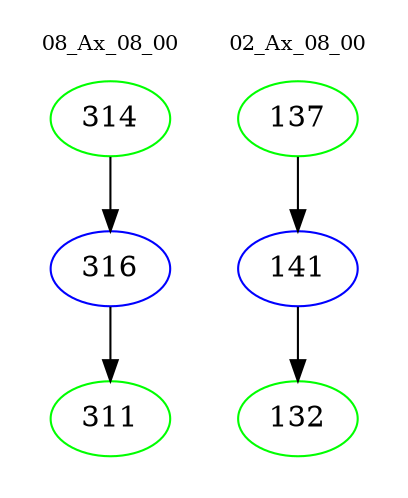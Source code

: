digraph{
subgraph cluster_0 {
color = white
label = "08_Ax_08_00";
fontsize=10;
T0_314 [label="314", color="green"]
T0_314 -> T0_316 [color="black"]
T0_316 [label="316", color="blue"]
T0_316 -> T0_311 [color="black"]
T0_311 [label="311", color="green"]
}
subgraph cluster_1 {
color = white
label = "02_Ax_08_00";
fontsize=10;
T1_137 [label="137", color="green"]
T1_137 -> T1_141 [color="black"]
T1_141 [label="141", color="blue"]
T1_141 -> T1_132 [color="black"]
T1_132 [label="132", color="green"]
}
}
